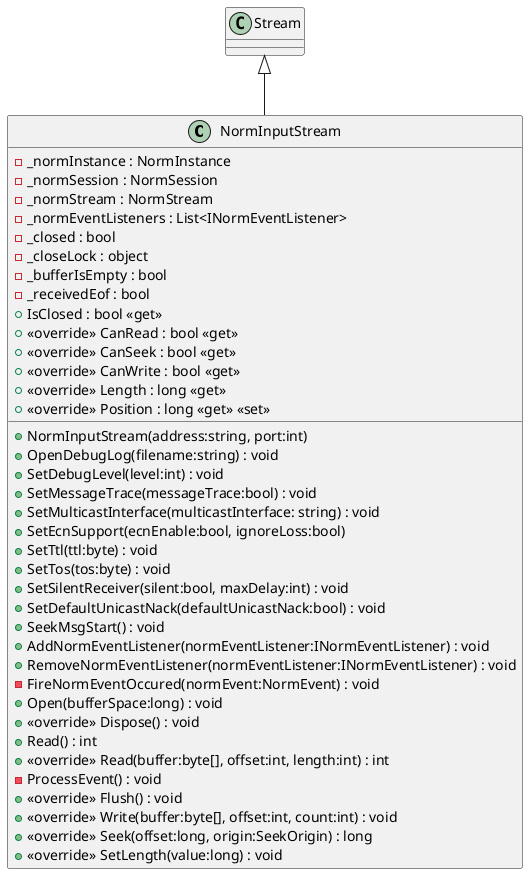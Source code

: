 @startuml
class NormInputStream {
    - _normInstance : NormInstance
    - _normSession : NormSession
    - _normStream : NormStream
    - _normEventListeners : List<INormEventListener>
    - _closed : bool
    - _closeLock : object
    - _bufferIsEmpty : bool
    - _receivedEof : bool
    + NormInputStream(address:string, port:int)
    + OpenDebugLog(filename:string) : void
    + SetDebugLevel(level:int) : void
    + SetMessageTrace(messageTrace:bool) : void
    + SetMulticastInterface(multicastInterface: string) : void
    + SetEcnSupport(ecnEnable:bool, ignoreLoss:bool)
    + SetTtl(ttl:byte) : void
    + SetTos(tos:byte) : void
    + SetSilentReceiver(silent:bool, maxDelay:int) : void
    + SetDefaultUnicastNack(defaultUnicastNack:bool) : void
    + SeekMsgStart() : void
    + AddNormEventListener(normEventListener:INormEventListener) : void
    + RemoveNormEventListener(normEventListener:INormEventListener) : void
    - FireNormEventOccured(normEvent:NormEvent) : void
    + Open(bufferSpace:long) : void
    + <<override>> Dispose() : void
    + IsClosed : bool <<get>>
    + Read() : int
    + <<override>> Read(buffer:byte[], offset:int, length:int) : int
    - ProcessEvent() : void
    + <<override>> Flush() : void
    + <<override>> Write(buffer:byte[], offset:int, count:int) : void
    + <<override>> Seek(offset:long, origin:SeekOrigin) : long
    + <<override>> SetLength(value:long) : void
    + <<override>> CanRead : bool <<get>>
    + <<override>> CanSeek : bool <<get>>
    + <<override>> CanWrite : bool <<get>>
    + <<override>> Length : long <<get>>
    + <<override>> Position : long <<get>> <<set>>
}
Stream <|-- NormInputStream
@enduml
